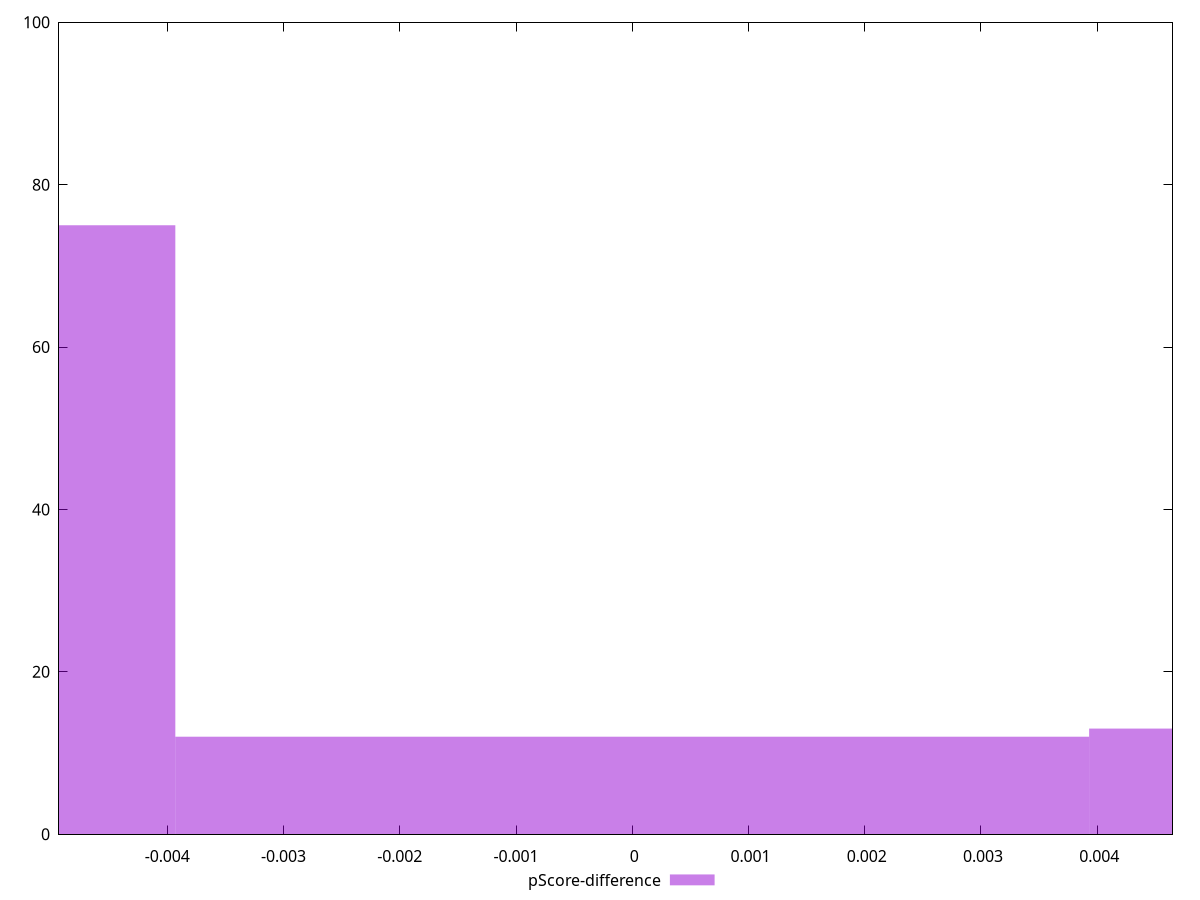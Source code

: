 reset

$pScoreDifference <<EOF
-0.00786214053931155 75
0 12
0.00786214053931155 13
EOF

set key outside below
set boxwidth 0.00786214053931155
set xrange [-0.004931822957321863:0.004648231415178894]
set yrange [0:100]
set trange [0:100]
set style fill transparent solid 0.5 noborder
set terminal svg size 640, 490 enhanced background rgb 'white'
set output "report_00018_2021-02-10T15-25-16.877Z/max-potential-fid/samples/pages+cached+noadtech/pScore-difference/histogram.svg"

plot $pScoreDifference title "pScore-difference" with boxes

reset
